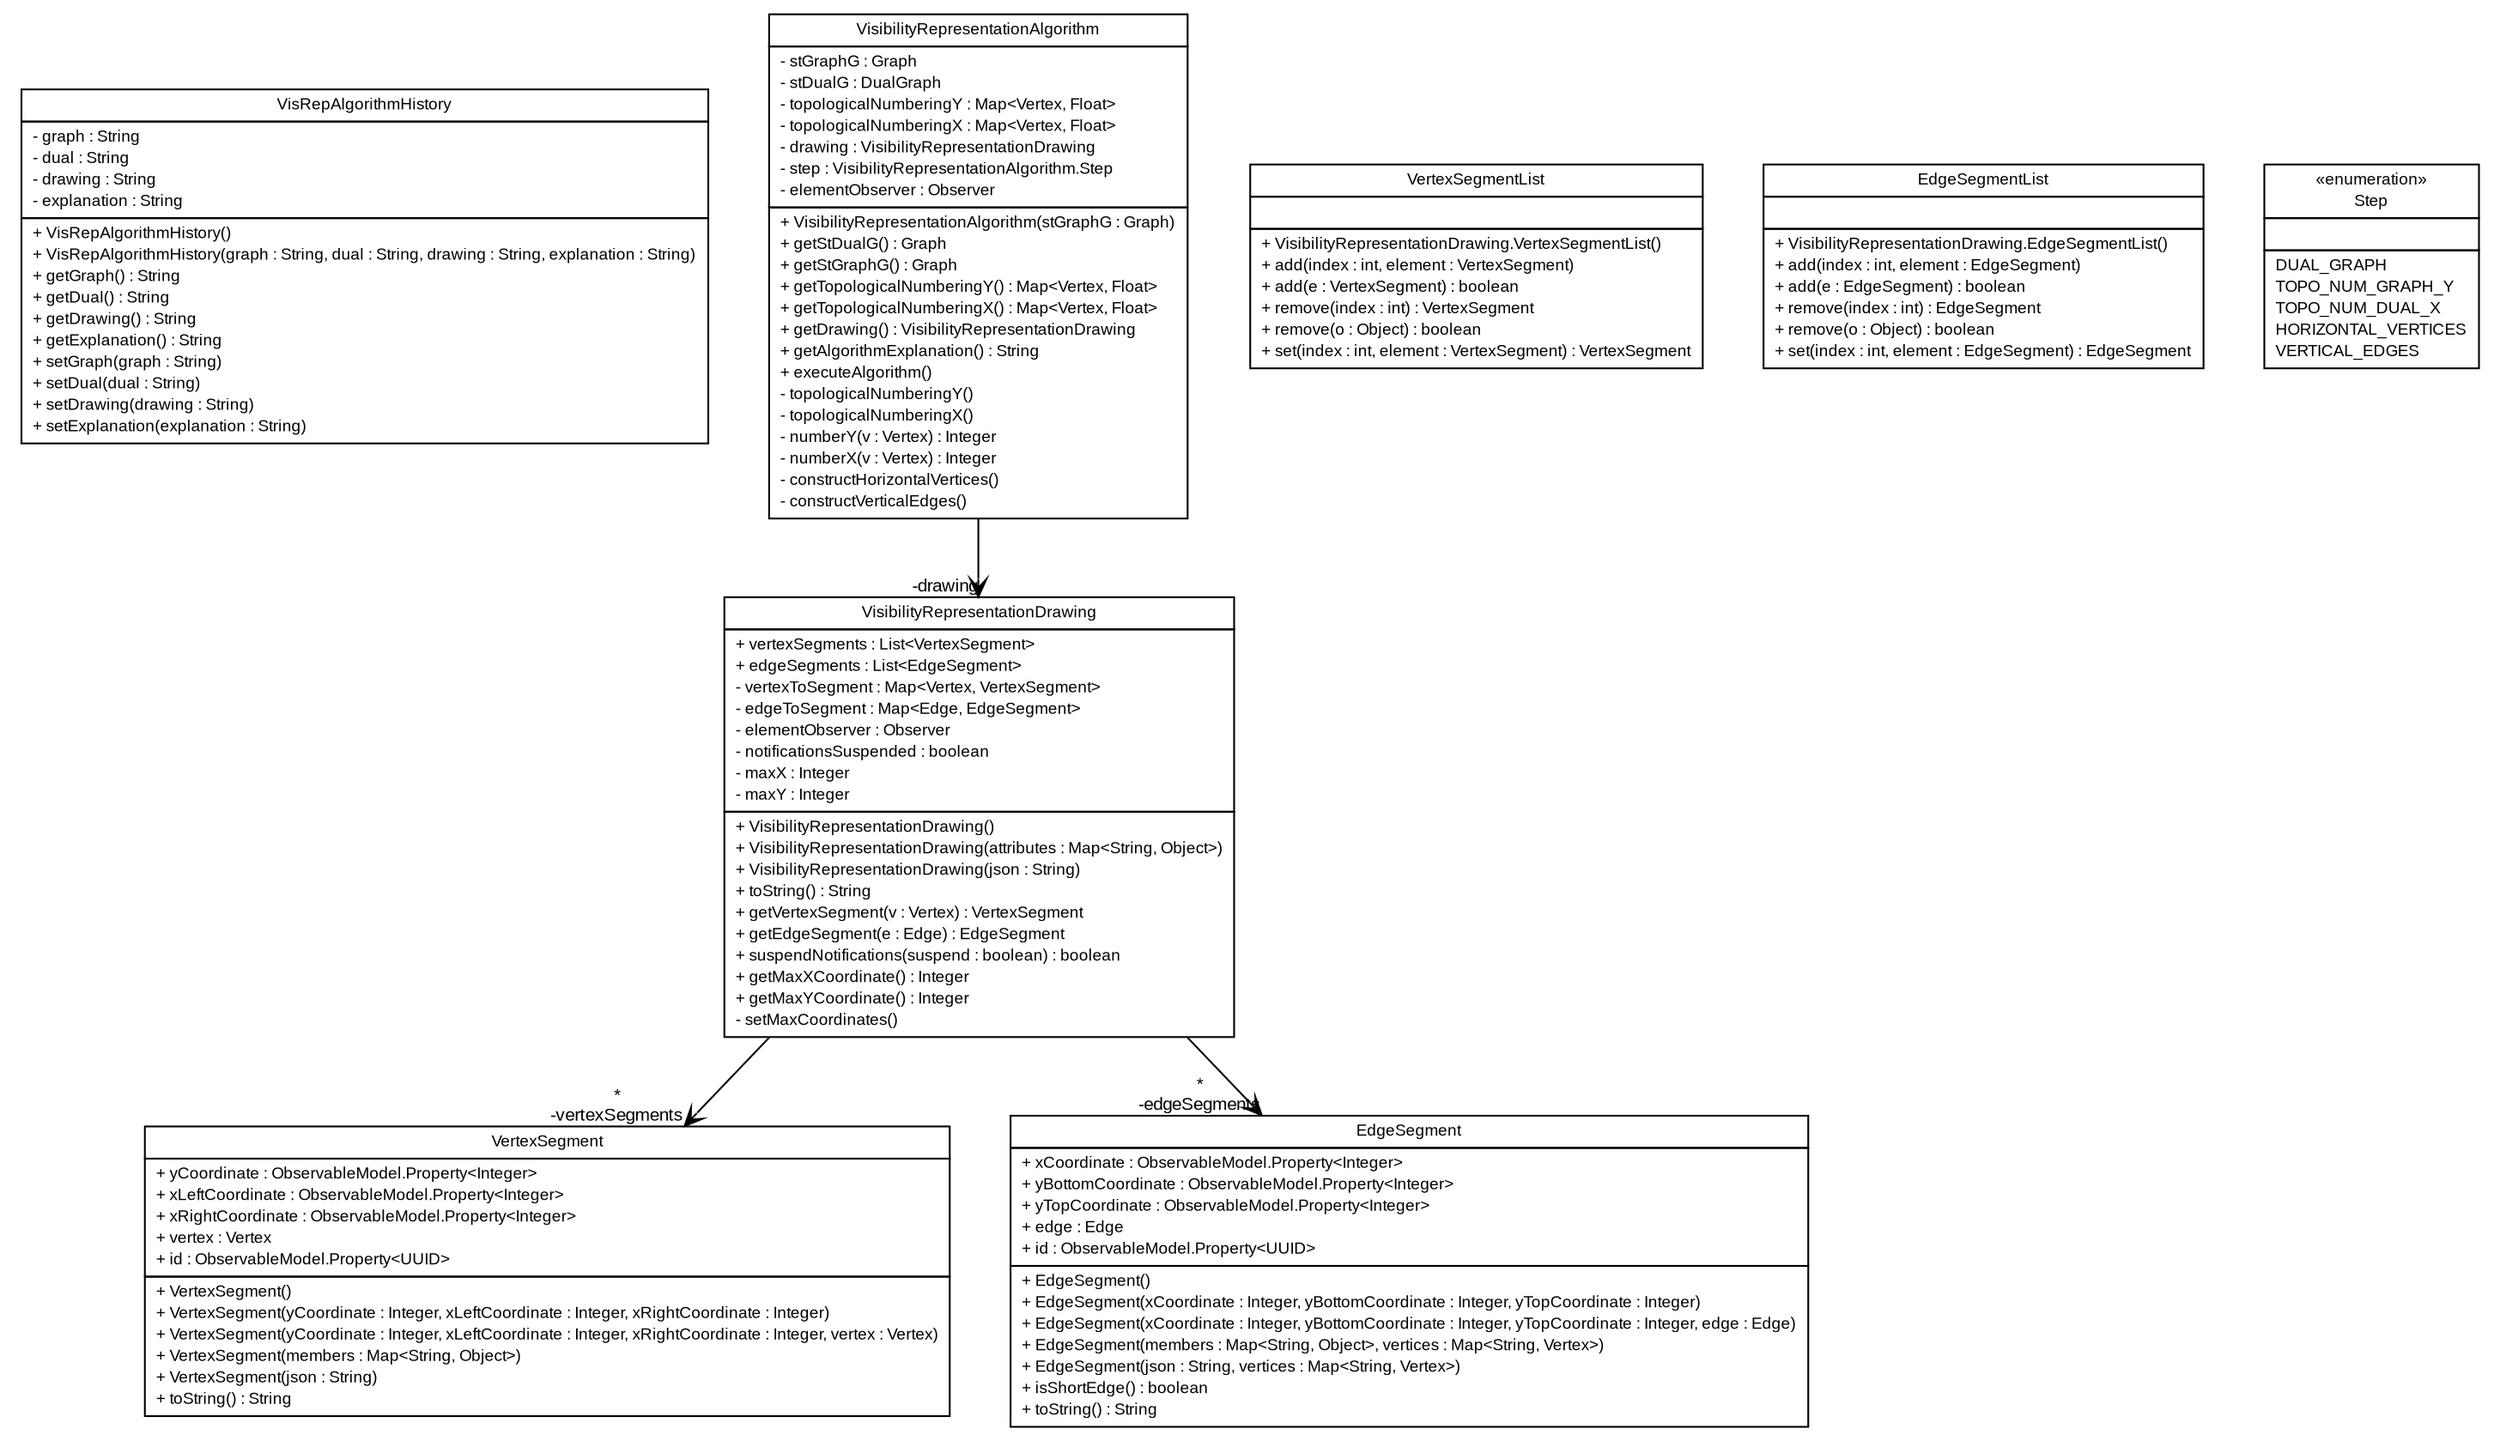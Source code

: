 #!/usr/local/bin/dot
#
# Class diagram 
# Generated by UMLGraph version R5_6 (http://www.umlgraph.org/)
#

digraph G {
	edge [fontname="arial",fontsize=10,labelfontname="arial",labelfontsize=10];
	node [fontname="arial",fontsize=10,shape=plaintext];
	nodesep=0.25;
	ranksep=0.5;
	// pfc.models.algorithms.visibilityrepresentation.VisRepAlgorithmHistory
	c1933 [label=<<table title="pfc.models.algorithms.visibilityrepresentation.VisRepAlgorithmHistory" border="0" cellborder="1" cellspacing="0" cellpadding="2" port="p" href="./VisRepAlgorithmHistory.html">
		<tr><td><table border="0" cellspacing="0" cellpadding="1">
<tr><td align="center" balign="center"> VisRepAlgorithmHistory </td></tr>
		</table></td></tr>
		<tr><td><table border="0" cellspacing="0" cellpadding="1">
<tr><td align="left" balign="left"> - graph : String </td></tr>
<tr><td align="left" balign="left"> - dual : String </td></tr>
<tr><td align="left" balign="left"> - drawing : String </td></tr>
<tr><td align="left" balign="left"> - explanation : String </td></tr>
		</table></td></tr>
		<tr><td><table border="0" cellspacing="0" cellpadding="1">
<tr><td align="left" balign="left"> + VisRepAlgorithmHistory() </td></tr>
<tr><td align="left" balign="left"> + VisRepAlgorithmHistory(graph : String, dual : String, drawing : String, explanation : String) </td></tr>
<tr><td align="left" balign="left"> + getGraph() : String </td></tr>
<tr><td align="left" balign="left"> + getDual() : String </td></tr>
<tr><td align="left" balign="left"> + getDrawing() : String </td></tr>
<tr><td align="left" balign="left"> + getExplanation() : String </td></tr>
<tr><td align="left" balign="left"> + setGraph(graph : String) </td></tr>
<tr><td align="left" balign="left"> + setDual(dual : String) </td></tr>
<tr><td align="left" balign="left"> + setDrawing(drawing : String) </td></tr>
<tr><td align="left" balign="left"> + setExplanation(explanation : String) </td></tr>
		</table></td></tr>
		</table>>, URL="./VisRepAlgorithmHistory.html", fontname="arial", fontcolor="black", fontsize=9.0];
	// pfc.models.algorithms.visibilityrepresentation.VisibilityRepresentationDrawing
	c1934 [label=<<table title="pfc.models.algorithms.visibilityrepresentation.VisibilityRepresentationDrawing" border="0" cellborder="1" cellspacing="0" cellpadding="2" port="p" href="./VisibilityRepresentationDrawing.html">
		<tr><td><table border="0" cellspacing="0" cellpadding="1">
<tr><td align="center" balign="center"> VisibilityRepresentationDrawing </td></tr>
		</table></td></tr>
		<tr><td><table border="0" cellspacing="0" cellpadding="1">
<tr><td align="left" balign="left"> + vertexSegments : List&lt;VertexSegment&gt; </td></tr>
<tr><td align="left" balign="left"> + edgeSegments : List&lt;EdgeSegment&gt; </td></tr>
<tr><td align="left" balign="left"> - vertexToSegment : Map&lt;Vertex, VertexSegment&gt; </td></tr>
<tr><td align="left" balign="left"> - edgeToSegment : Map&lt;Edge, EdgeSegment&gt; </td></tr>
<tr><td align="left" balign="left"> - elementObserver : Observer </td></tr>
<tr><td align="left" balign="left"> - notificationsSuspended : boolean </td></tr>
<tr><td align="left" balign="left"> - maxX : Integer </td></tr>
<tr><td align="left" balign="left"> - maxY : Integer </td></tr>
		</table></td></tr>
		<tr><td><table border="0" cellspacing="0" cellpadding="1">
<tr><td align="left" balign="left"> + VisibilityRepresentationDrawing() </td></tr>
<tr><td align="left" balign="left"> + VisibilityRepresentationDrawing(attributes : Map&lt;String, Object&gt;) </td></tr>
<tr><td align="left" balign="left"> + VisibilityRepresentationDrawing(json : String) </td></tr>
<tr><td align="left" balign="left"> + toString() : String </td></tr>
<tr><td align="left" balign="left"> + getVertexSegment(v : Vertex) : VertexSegment </td></tr>
<tr><td align="left" balign="left"> + getEdgeSegment(e : Edge) : EdgeSegment </td></tr>
<tr><td align="left" balign="left"> + suspendNotifications(suspend : boolean) : boolean </td></tr>
<tr><td align="left" balign="left"> + getMaxXCoordinate() : Integer </td></tr>
<tr><td align="left" balign="left"> + getMaxYCoordinate() : Integer </td></tr>
<tr><td align="left" balign="left"> - setMaxCoordinates() </td></tr>
		</table></td></tr>
		</table>>, URL="./VisibilityRepresentationDrawing.html", fontname="arial", fontcolor="black", fontsize=9.0];
	// pfc.models.algorithms.visibilityrepresentation.VisibilityRepresentationDrawing.VertexSegmentList
	c1935 [label=<<table title="pfc.models.algorithms.visibilityrepresentation.VisibilityRepresentationDrawing.VertexSegmentList" border="0" cellborder="1" cellspacing="0" cellpadding="2" port="p" href="./VisibilityRepresentationDrawing.VertexSegmentList.html">
		<tr><td><table border="0" cellspacing="0" cellpadding="1">
<tr><td align="center" balign="center"> VertexSegmentList </td></tr>
		</table></td></tr>
		<tr><td><table border="0" cellspacing="0" cellpadding="1">
<tr><td align="left" balign="left">  </td></tr>
		</table></td></tr>
		<tr><td><table border="0" cellspacing="0" cellpadding="1">
<tr><td align="left" balign="left"> + VisibilityRepresentationDrawing.VertexSegmentList() </td></tr>
<tr><td align="left" balign="left"> + add(index : int, element : VertexSegment) </td></tr>
<tr><td align="left" balign="left"> + add(e : VertexSegment) : boolean </td></tr>
<tr><td align="left" balign="left"> + remove(index : int) : VertexSegment </td></tr>
<tr><td align="left" balign="left"> + remove(o : Object) : boolean </td></tr>
<tr><td align="left" balign="left"> + set(index : int, element : VertexSegment) : VertexSegment </td></tr>
		</table></td></tr>
		</table>>, URL="./VisibilityRepresentationDrawing.VertexSegmentList.html", fontname="arial", fontcolor="black", fontsize=9.0];
	// pfc.models.algorithms.visibilityrepresentation.VisibilityRepresentationDrawing.EdgeSegmentList
	c1936 [label=<<table title="pfc.models.algorithms.visibilityrepresentation.VisibilityRepresentationDrawing.EdgeSegmentList" border="0" cellborder="1" cellspacing="0" cellpadding="2" port="p" href="./VisibilityRepresentationDrawing.EdgeSegmentList.html">
		<tr><td><table border="0" cellspacing="0" cellpadding="1">
<tr><td align="center" balign="center"> EdgeSegmentList </td></tr>
		</table></td></tr>
		<tr><td><table border="0" cellspacing="0" cellpadding="1">
<tr><td align="left" balign="left">  </td></tr>
		</table></td></tr>
		<tr><td><table border="0" cellspacing="0" cellpadding="1">
<tr><td align="left" balign="left"> + VisibilityRepresentationDrawing.EdgeSegmentList() </td></tr>
<tr><td align="left" balign="left"> + add(index : int, element : EdgeSegment) </td></tr>
<tr><td align="left" balign="left"> + add(e : EdgeSegment) : boolean </td></tr>
<tr><td align="left" balign="left"> + remove(index : int) : EdgeSegment </td></tr>
<tr><td align="left" balign="left"> + remove(o : Object) : boolean </td></tr>
<tr><td align="left" balign="left"> + set(index : int, element : EdgeSegment) : EdgeSegment </td></tr>
		</table></td></tr>
		</table>>, URL="./VisibilityRepresentationDrawing.EdgeSegmentList.html", fontname="arial", fontcolor="black", fontsize=9.0];
	// pfc.models.algorithms.visibilityrepresentation.VisibilityRepresentationAlgorithm
	c1937 [label=<<table title="pfc.models.algorithms.visibilityrepresentation.VisibilityRepresentationAlgorithm" border="0" cellborder="1" cellspacing="0" cellpadding="2" port="p" href="./VisibilityRepresentationAlgorithm.html">
		<tr><td><table border="0" cellspacing="0" cellpadding="1">
<tr><td align="center" balign="center"> VisibilityRepresentationAlgorithm </td></tr>
		</table></td></tr>
		<tr><td><table border="0" cellspacing="0" cellpadding="1">
<tr><td align="left" balign="left"> - stGraphG : Graph </td></tr>
<tr><td align="left" balign="left"> - stDualG : DualGraph </td></tr>
<tr><td align="left" balign="left"> - topologicalNumberingY : Map&lt;Vertex, Float&gt; </td></tr>
<tr><td align="left" balign="left"> - topologicalNumberingX : Map&lt;Vertex, Float&gt; </td></tr>
<tr><td align="left" balign="left"> - drawing : VisibilityRepresentationDrawing </td></tr>
<tr><td align="left" balign="left"> - step : VisibilityRepresentationAlgorithm.Step </td></tr>
<tr><td align="left" balign="left"> - elementObserver : Observer </td></tr>
		</table></td></tr>
		<tr><td><table border="0" cellspacing="0" cellpadding="1">
<tr><td align="left" balign="left"> + VisibilityRepresentationAlgorithm(stGraphG : Graph) </td></tr>
<tr><td align="left" balign="left"> + getStDualG() : Graph </td></tr>
<tr><td align="left" balign="left"> + getStGraphG() : Graph </td></tr>
<tr><td align="left" balign="left"> + getTopologicalNumberingY() : Map&lt;Vertex, Float&gt; </td></tr>
<tr><td align="left" balign="left"> + getTopologicalNumberingX() : Map&lt;Vertex, Float&gt; </td></tr>
<tr><td align="left" balign="left"> + getDrawing() : VisibilityRepresentationDrawing </td></tr>
<tr><td align="left" balign="left"> + getAlgorithmExplanation() : String </td></tr>
<tr><td align="left" balign="left"> + executeAlgorithm() </td></tr>
<tr><td align="left" balign="left"> - topologicalNumberingY() </td></tr>
<tr><td align="left" balign="left"> - topologicalNumberingX() </td></tr>
<tr><td align="left" balign="left"> - numberY(v : Vertex) : Integer </td></tr>
<tr><td align="left" balign="left"> - numberX(v : Vertex) : Integer </td></tr>
<tr><td align="left" balign="left"> - constructHorizontalVertices() </td></tr>
<tr><td align="left" balign="left"> - constructVerticalEdges() </td></tr>
		</table></td></tr>
		</table>>, URL="./VisibilityRepresentationAlgorithm.html", fontname="arial", fontcolor="black", fontsize=9.0];
	// pfc.models.algorithms.visibilityrepresentation.VisibilityRepresentationAlgorithm.Step
	c1938 [label=<<table title="pfc.models.algorithms.visibilityrepresentation.VisibilityRepresentationAlgorithm.Step" border="0" cellborder="1" cellspacing="0" cellpadding="2" port="p" href="./VisibilityRepresentationAlgorithm.Step.html">
		<tr><td><table border="0" cellspacing="0" cellpadding="1">
<tr><td align="center" balign="center"> &#171;enumeration&#187; </td></tr>
<tr><td align="center" balign="center"> Step </td></tr>
		</table></td></tr>
		<tr><td><table border="0" cellspacing="0" cellpadding="1">
<tr><td align="left" balign="left">  </td></tr>
		</table></td></tr>
		<tr><td><table border="0" cellspacing="0" cellpadding="1">
<tr><td align="left" balign="left"> DUAL_GRAPH </td></tr>
<tr><td align="left" balign="left"> TOPO_NUM_GRAPH_Y </td></tr>
<tr><td align="left" balign="left"> TOPO_NUM_DUAL_X </td></tr>
<tr><td align="left" balign="left"> HORIZONTAL_VERTICES </td></tr>
<tr><td align="left" balign="left"> VERTICAL_EDGES </td></tr>
		</table></td></tr>
		</table>>, URL="./VisibilityRepresentationAlgorithm.Step.html", fontname="arial", fontcolor="black", fontsize=9.0];
	// pfc.models.algorithms.visibilityrepresentation.VertexSegment
	c1939 [label=<<table title="pfc.models.algorithms.visibilityrepresentation.VertexSegment" border="0" cellborder="1" cellspacing="0" cellpadding="2" port="p" href="./VertexSegment.html">
		<tr><td><table border="0" cellspacing="0" cellpadding="1">
<tr><td align="center" balign="center"> VertexSegment </td></tr>
		</table></td></tr>
		<tr><td><table border="0" cellspacing="0" cellpadding="1">
<tr><td align="left" balign="left"> + yCoordinate : ObservableModel.Property&lt;Integer&gt; </td></tr>
<tr><td align="left" balign="left"> + xLeftCoordinate : ObservableModel.Property&lt;Integer&gt; </td></tr>
<tr><td align="left" balign="left"> + xRightCoordinate : ObservableModel.Property&lt;Integer&gt; </td></tr>
<tr><td align="left" balign="left"> + vertex : Vertex </td></tr>
<tr><td align="left" balign="left"> + id : ObservableModel.Property&lt;UUID&gt; </td></tr>
		</table></td></tr>
		<tr><td><table border="0" cellspacing="0" cellpadding="1">
<tr><td align="left" balign="left"> + VertexSegment() </td></tr>
<tr><td align="left" balign="left"> + VertexSegment(yCoordinate : Integer, xLeftCoordinate : Integer, xRightCoordinate : Integer) </td></tr>
<tr><td align="left" balign="left"> + VertexSegment(yCoordinate : Integer, xLeftCoordinate : Integer, xRightCoordinate : Integer, vertex : Vertex) </td></tr>
<tr><td align="left" balign="left"> + VertexSegment(members : Map&lt;String, Object&gt;) </td></tr>
<tr><td align="left" balign="left"> + VertexSegment(json : String) </td></tr>
<tr><td align="left" balign="left"> + toString() : String </td></tr>
		</table></td></tr>
		</table>>, URL="./VertexSegment.html", fontname="arial", fontcolor="black", fontsize=9.0];
	// pfc.models.algorithms.visibilityrepresentation.EdgeSegment
	c1940 [label=<<table title="pfc.models.algorithms.visibilityrepresentation.EdgeSegment" border="0" cellborder="1" cellspacing="0" cellpadding="2" port="p" href="./EdgeSegment.html">
		<tr><td><table border="0" cellspacing="0" cellpadding="1">
<tr><td align="center" balign="center"> EdgeSegment </td></tr>
		</table></td></tr>
		<tr><td><table border="0" cellspacing="0" cellpadding="1">
<tr><td align="left" balign="left"> + xCoordinate : ObservableModel.Property&lt;Integer&gt; </td></tr>
<tr><td align="left" balign="left"> + yBottomCoordinate : ObservableModel.Property&lt;Integer&gt; </td></tr>
<tr><td align="left" balign="left"> + yTopCoordinate : ObservableModel.Property&lt;Integer&gt; </td></tr>
<tr><td align="left" balign="left"> + edge : Edge </td></tr>
<tr><td align="left" balign="left"> + id : ObservableModel.Property&lt;UUID&gt; </td></tr>
		</table></td></tr>
		<tr><td><table border="0" cellspacing="0" cellpadding="1">
<tr><td align="left" balign="left"> + EdgeSegment() </td></tr>
<tr><td align="left" balign="left"> + EdgeSegment(xCoordinate : Integer, yBottomCoordinate : Integer, yTopCoordinate : Integer) </td></tr>
<tr><td align="left" balign="left"> + EdgeSegment(xCoordinate : Integer, yBottomCoordinate : Integer, yTopCoordinate : Integer, edge : Edge) </td></tr>
<tr><td align="left" balign="left"> + EdgeSegment(members : Map&lt;String, Object&gt;, vertices : Map&lt;String, Vertex&gt;) </td></tr>
<tr><td align="left" balign="left"> + EdgeSegment(json : String, vertices : Map&lt;String, Vertex&gt;) </td></tr>
<tr><td align="left" balign="left"> + isShortEdge() : boolean </td></tr>
<tr><td align="left" balign="left"> + toString() : String </td></tr>
		</table></td></tr>
		</table>>, URL="./EdgeSegment.html", fontname="arial", fontcolor="black", fontsize=9.0];
	// pfc.models.algorithms.visibilityrepresentation.VisibilityRepresentationDrawing NAVASSOC pfc.models.algorithms.visibilityrepresentation.VertexSegment
	c1934:p -> c1939:p [taillabel="", label="", headlabel="*\n-vertexSegments", fontname="arial", fontcolor="black", fontsize=10.0, color="black", arrowhead=open];
	// pfc.models.algorithms.visibilityrepresentation.VisibilityRepresentationDrawing NAVASSOC pfc.models.algorithms.visibilityrepresentation.EdgeSegment
	c1934:p -> c1940:p [taillabel="", label="", headlabel="*\n-edgeSegments", fontname="arial", fontcolor="black", fontsize=10.0, color="black", arrowhead=open];
	// pfc.models.algorithms.visibilityrepresentation.VisibilityRepresentationAlgorithm NAVASSOC pfc.models.algorithms.visibilityrepresentation.VisibilityRepresentationDrawing
	c1937:p -> c1934:p [taillabel="", label="", headlabel="-drawing", fontname="arial", fontcolor="black", fontsize=10.0, color="black", arrowhead=open];
}

